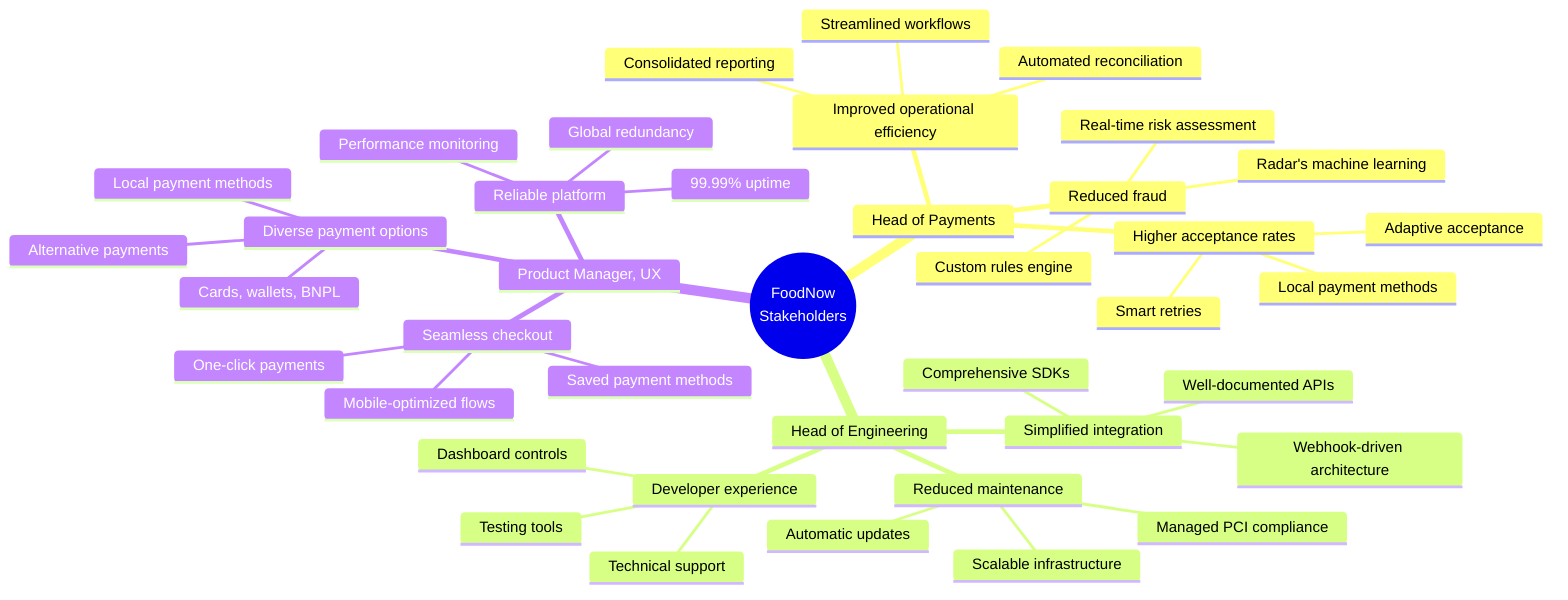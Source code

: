 mindmap
  root((FoodNow<br>Stakeholders))
    Head of Payments
      Improved operational efficiency
        Automated reconciliation
        Consolidated reporting
        Streamlined workflows
      Reduced fraud
        Radar's machine learning
        Real-time risk assessment
        Custom rules engine
      Higher acceptance rates
        Smart retries
        Adaptive acceptance
        Local payment methods
    Head of Engineering
      Simplified integration
        Well-documented APIs
        Comprehensive SDKs
        Webhook-driven architecture
      Reduced maintenance
        Managed PCI compliance
        Automatic updates
        Scalable infrastructure
      Developer experience
        Testing tools
        Dashboard controls
        Technical support
    Product Manager, UX
      Seamless checkout
        One-click payments
        Mobile-optimized flows
        Saved payment methods
      Diverse payment options
        Cards, wallets, BNPL
        Local payment methods
        Alternative payments
      Reliable platform
        99.99% uptime
        Global redundancy
        Performance monitoring